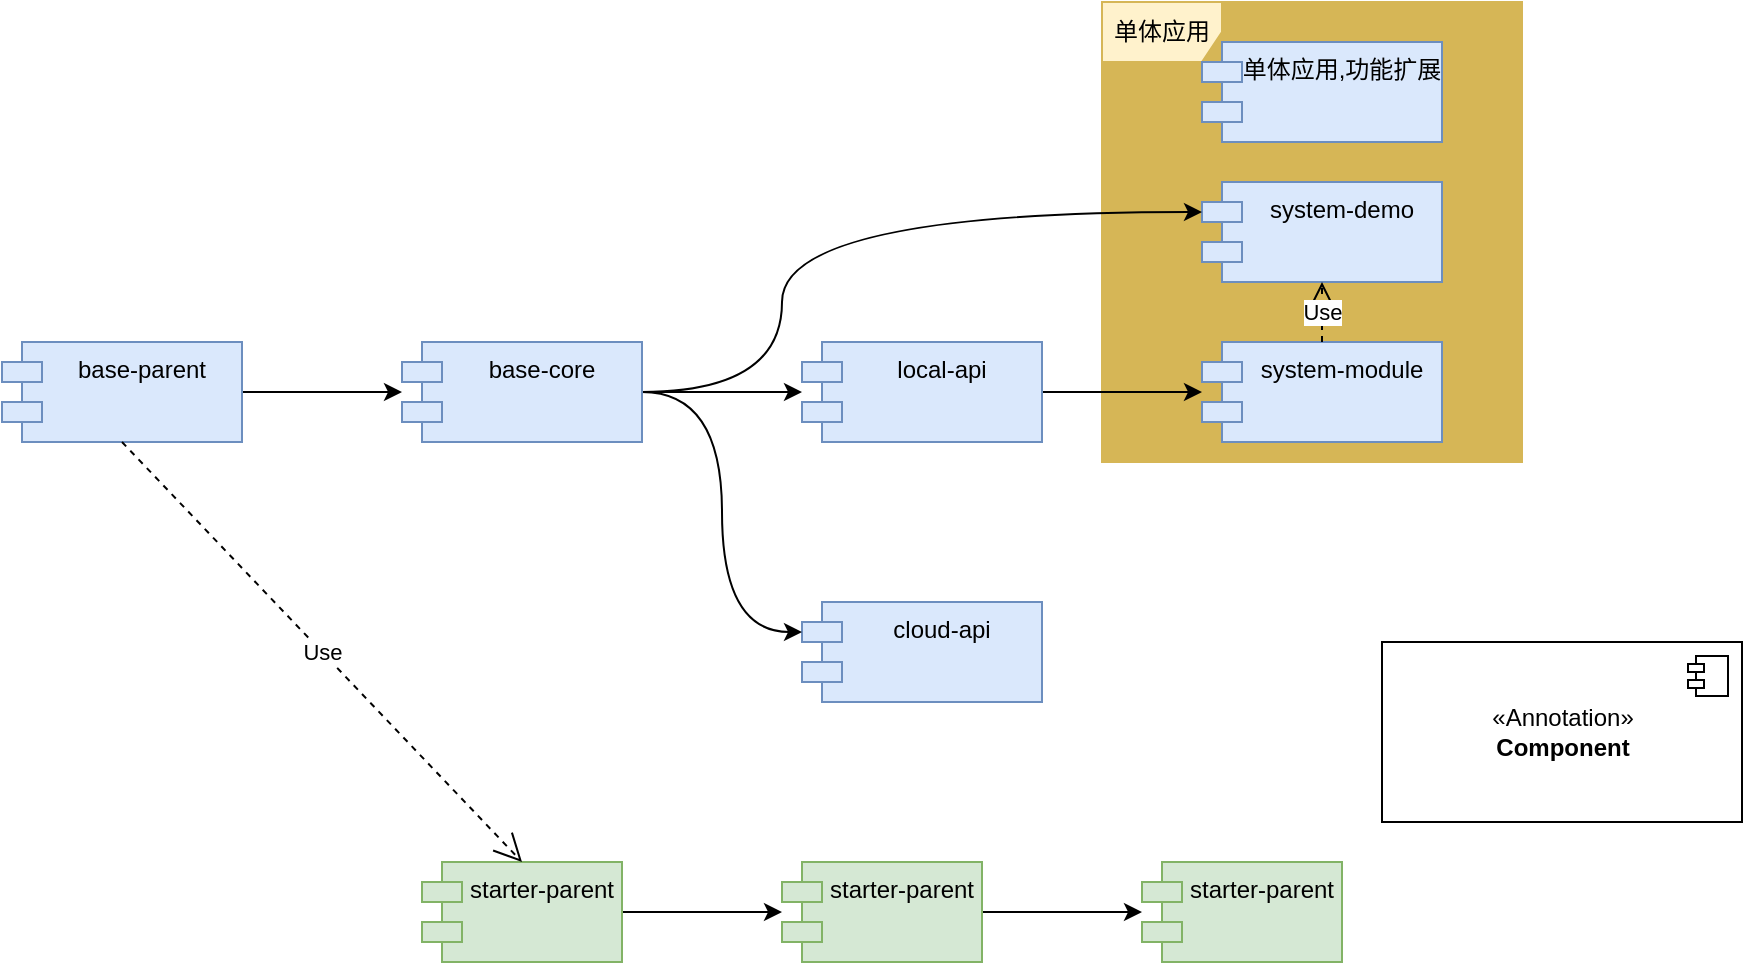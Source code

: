 <mxfile version="15.0.6" type="github">
  <diagram id="RVnjbmVlK9y6l-0-MwZw" name="Page-1">
    <mxGraphModel dx="1819" dy="507" grid="1" gridSize="10" guides="1" tooltips="1" connect="1" arrows="1" fold="1" page="1" pageScale="1" pageWidth="827" pageHeight="1169" math="0" shadow="0">
      <root>
        <mxCell id="0" />
        <mxCell id="1" parent="0" />
        <mxCell id="iNqxf0kTn70WOW5vYwfr-28" value="单体应用" style="shape=umlFrame;whiteSpace=wrap;html=1;fillColor=#fff2cc;strokeColor=#d6b656;shadow=0;perimeterSpacing=0;swimlaneFillColor=#D6B656;" vertex="1" parent="1">
          <mxGeometry x="540" y="10" width="210" height="230" as="geometry" />
        </mxCell>
        <mxCell id="iNqxf0kTn70WOW5vYwfr-9" value="" style="edgeStyle=orthogonalEdgeStyle;rounded=0;orthogonalLoop=1;jettySize=auto;html=1;" edge="1" parent="1" source="iNqxf0kTn70WOW5vYwfr-4" target="iNqxf0kTn70WOW5vYwfr-8">
          <mxGeometry relative="1" as="geometry" />
        </mxCell>
        <mxCell id="iNqxf0kTn70WOW5vYwfr-27" value="" style="edgeStyle=orthogonalEdgeStyle;curved=1;rounded=0;orthogonalLoop=1;jettySize=auto;html=1;" edge="1" parent="1" source="iNqxf0kTn70WOW5vYwfr-8" target="iNqxf0kTn70WOW5vYwfr-26">
          <mxGeometry relative="1" as="geometry" />
        </mxCell>
        <mxCell id="iNqxf0kTn70WOW5vYwfr-8" value="local-api" style="shape=module;align=left;spacingLeft=20;align=center;verticalAlign=top;fillColor=#dae8fc;strokeColor=#6c8ebf;" vertex="1" parent="1">
          <mxGeometry x="390" y="180" width="120" height="50" as="geometry" />
        </mxCell>
        <mxCell id="iNqxf0kTn70WOW5vYwfr-10" value="cloud-api" style="shape=module;align=left;spacingLeft=20;align=center;verticalAlign=top;fillColor=#dae8fc;strokeColor=#6c8ebf;" vertex="1" parent="1">
          <mxGeometry x="390" y="310" width="120" height="50" as="geometry" />
        </mxCell>
        <mxCell id="iNqxf0kTn70WOW5vYwfr-12" value="system-demo" style="shape=module;align=left;spacingLeft=20;align=center;verticalAlign=top;fillColor=#dae8fc;strokeColor=#6c8ebf;" vertex="1" parent="1">
          <mxGeometry x="590" y="100" width="120" height="50" as="geometry" />
        </mxCell>
        <mxCell id="iNqxf0kTn70WOW5vYwfr-25" style="edgeStyle=orthogonalEdgeStyle;curved=1;rounded=0;orthogonalLoop=1;jettySize=auto;html=1;entryX=0;entryY=0;entryDx=0;entryDy=15;entryPerimeter=0;" edge="1" parent="1" source="iNqxf0kTn70WOW5vYwfr-4" target="iNqxf0kTn70WOW5vYwfr-10">
          <mxGeometry relative="1" as="geometry" />
        </mxCell>
        <mxCell id="iNqxf0kTn70WOW5vYwfr-29" style="edgeStyle=orthogonalEdgeStyle;curved=1;rounded=0;orthogonalLoop=1;jettySize=auto;html=1;entryX=0;entryY=0;entryDx=0;entryDy=15;entryPerimeter=0;" edge="1" parent="1" source="iNqxf0kTn70WOW5vYwfr-4" target="iNqxf0kTn70WOW5vYwfr-12">
          <mxGeometry relative="1" as="geometry">
            <Array as="points">
              <mxPoint x="380" y="205" />
              <mxPoint x="380" y="115" />
            </Array>
          </mxGeometry>
        </mxCell>
        <mxCell id="iNqxf0kTn70WOW5vYwfr-4" value="base-core" style="shape=module;align=left;spacingLeft=20;align=center;verticalAlign=top;fillColor=#dae8fc;strokeColor=#6c8ebf;" vertex="1" parent="1">
          <mxGeometry x="190" y="180" width="120" height="50" as="geometry" />
        </mxCell>
        <mxCell id="iNqxf0kTn70WOW5vYwfr-26" value="system-module" style="shape=module;align=left;spacingLeft=20;align=center;verticalAlign=top;fillColor=#dae8fc;strokeColor=#6c8ebf;" vertex="1" parent="1">
          <mxGeometry x="590" y="180" width="120" height="50" as="geometry" />
        </mxCell>
        <mxCell id="iNqxf0kTn70WOW5vYwfr-30" value="单体应用,功能扩展" style="shape=module;align=left;spacingLeft=20;align=center;verticalAlign=top;fillColor=#dae8fc;strokeColor=#6c8ebf;" vertex="1" parent="1">
          <mxGeometry x="590" y="30" width="120" height="50" as="geometry" />
        </mxCell>
        <mxCell id="iNqxf0kTn70WOW5vYwfr-32" value="Use" style="endArrow=open;endSize=12;dashed=1;html=1;exitX=0.5;exitY=0;exitDx=0;exitDy=0;" edge="1" parent="1" source="iNqxf0kTn70WOW5vYwfr-26" target="iNqxf0kTn70WOW5vYwfr-12">
          <mxGeometry width="160" relative="1" as="geometry">
            <mxPoint x="690" y="170" as="sourcePoint" />
            <mxPoint x="850" y="170" as="targetPoint" />
          </mxGeometry>
        </mxCell>
        <mxCell id="iNqxf0kTn70WOW5vYwfr-36" value="" style="edgeStyle=orthogonalEdgeStyle;curved=1;rounded=0;orthogonalLoop=1;jettySize=auto;html=1;" edge="1" parent="1" source="iNqxf0kTn70WOW5vYwfr-34" target="iNqxf0kTn70WOW5vYwfr-35">
          <mxGeometry relative="1" as="geometry" />
        </mxCell>
        <mxCell id="iNqxf0kTn70WOW5vYwfr-34" value="starter-parent" style="shape=module;align=left;spacingLeft=20;align=center;verticalAlign=top;shadow=0;fillColor=#d5e8d4;strokeColor=#82b366;" vertex="1" parent="1">
          <mxGeometry x="200" y="440" width="100" height="50" as="geometry" />
        </mxCell>
        <mxCell id="iNqxf0kTn70WOW5vYwfr-40" value="" style="edgeStyle=orthogonalEdgeStyle;curved=1;rounded=0;orthogonalLoop=1;jettySize=auto;html=1;" edge="1" parent="1" source="iNqxf0kTn70WOW5vYwfr-35" target="iNqxf0kTn70WOW5vYwfr-39">
          <mxGeometry relative="1" as="geometry" />
        </mxCell>
        <mxCell id="iNqxf0kTn70WOW5vYwfr-35" value="starter-parent" style="shape=module;align=left;spacingLeft=20;align=center;verticalAlign=top;shadow=0;fillColor=#d5e8d4;strokeColor=#82b366;" vertex="1" parent="1">
          <mxGeometry x="380" y="440" width="100" height="50" as="geometry" />
        </mxCell>
        <mxCell id="iNqxf0kTn70WOW5vYwfr-41" style="edgeStyle=orthogonalEdgeStyle;curved=1;rounded=0;orthogonalLoop=1;jettySize=auto;html=1;entryX=0;entryY=0.5;entryDx=0;entryDy=0;entryPerimeter=0;" edge="1" parent="1" source="iNqxf0kTn70WOW5vYwfr-37" target="iNqxf0kTn70WOW5vYwfr-4">
          <mxGeometry relative="1" as="geometry" />
        </mxCell>
        <mxCell id="iNqxf0kTn70WOW5vYwfr-37" value="base-parent" style="shape=module;align=left;spacingLeft=20;align=center;verticalAlign=top;fillColor=#dae8fc;strokeColor=#6c8ebf;" vertex="1" parent="1">
          <mxGeometry x="-10" y="180" width="120" height="50" as="geometry" />
        </mxCell>
        <mxCell id="iNqxf0kTn70WOW5vYwfr-39" value="starter-parent" style="shape=module;align=left;spacingLeft=20;align=center;verticalAlign=top;shadow=0;fillColor=#d5e8d4;strokeColor=#82b366;" vertex="1" parent="1">
          <mxGeometry x="560" y="440" width="100" height="50" as="geometry" />
        </mxCell>
        <mxCell id="iNqxf0kTn70WOW5vYwfr-42" value="Use" style="endArrow=open;endSize=12;dashed=1;html=1;exitX=0.5;exitY=1;exitDx=0;exitDy=0;entryX=0.5;entryY=0;entryDx=0;entryDy=0;" edge="1" parent="1" source="iNqxf0kTn70WOW5vYwfr-37" target="iNqxf0kTn70WOW5vYwfr-34">
          <mxGeometry width="160" relative="1" as="geometry">
            <mxPoint x="50" y="280" as="sourcePoint" />
            <mxPoint x="210" y="280" as="targetPoint" />
          </mxGeometry>
        </mxCell>
        <mxCell id="iNqxf0kTn70WOW5vYwfr-43" value="&amp;laquo;Annotation&amp;raquo;&lt;br/&gt;&lt;b&gt;Component&lt;/b&gt;" style="html=1;dropTarget=0;shadow=0;gradientColor=none;" vertex="1" parent="1">
          <mxGeometry x="680" y="330" width="180" height="90" as="geometry" />
        </mxCell>
        <mxCell id="iNqxf0kTn70WOW5vYwfr-44" value="" style="shape=module;jettyWidth=8;jettyHeight=4;" vertex="1" parent="iNqxf0kTn70WOW5vYwfr-43">
          <mxGeometry x="1" width="20" height="20" relative="1" as="geometry">
            <mxPoint x="-27" y="7" as="offset" />
          </mxGeometry>
        </mxCell>
      </root>
    </mxGraphModel>
  </diagram>
</mxfile>
